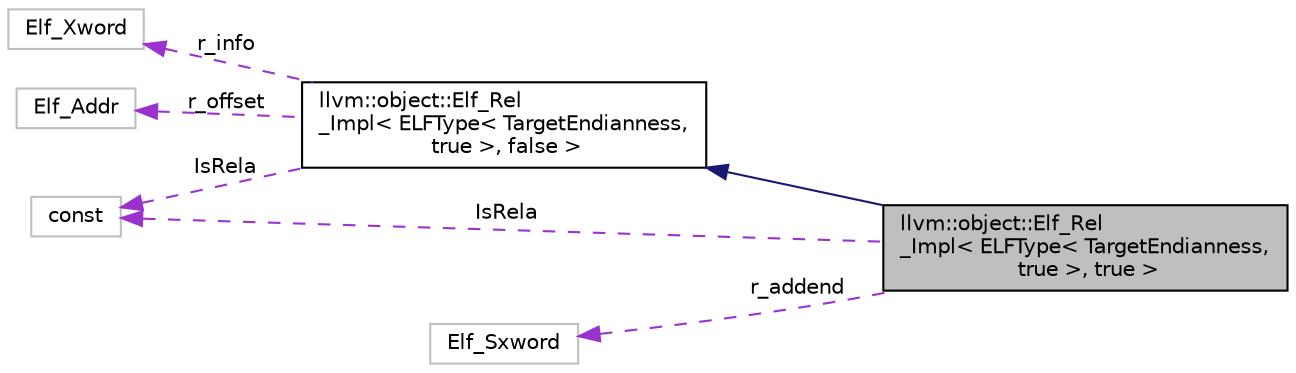 digraph "llvm::object::Elf_Rel_Impl&lt; ELFType&lt; TargetEndianness, true &gt;, true &gt;"
{
 // LATEX_PDF_SIZE
  bgcolor="transparent";
  edge [fontname="Helvetica",fontsize="10",labelfontname="Helvetica",labelfontsize="10"];
  node [fontname="Helvetica",fontsize="10",shape=record];
  rankdir="LR";
  Node1 [label="llvm::object::Elf_Rel\l_Impl\< ELFType\< TargetEndianness,\l true \>, true \>",height=0.2,width=0.4,color="black", fillcolor="grey75", style="filled", fontcolor="black",tooltip=" "];
  Node2 -> Node1 [dir="back",color="midnightblue",fontsize="10",style="solid",fontname="Helvetica"];
  Node2 [label="llvm::object::Elf_Rel\l_Impl\< ELFType\< TargetEndianness,\l true \>, false \>",height=0.2,width=0.4,color="black",URL="$structllvm_1_1object_1_1Elf__Rel__Impl_3_01ELFType_3_01TargetEndianness_00_01true_01_4_00_01false_01_4.html",tooltip=" "];
  Node3 -> Node2 [dir="back",color="darkorchid3",fontsize="10",style="dashed",label=" r_info" ,fontname="Helvetica"];
  Node3 [label="Elf_Xword",height=0.2,width=0.4,color="grey75",tooltip=" "];
  Node4 -> Node2 [dir="back",color="darkorchid3",fontsize="10",style="dashed",label=" r_offset" ,fontname="Helvetica"];
  Node4 [label="Elf_Addr",height=0.2,width=0.4,color="grey75",tooltip=" "];
  Node5 -> Node2 [dir="back",color="darkorchid3",fontsize="10",style="dashed",label=" IsRela" ,fontname="Helvetica"];
  Node5 [label="const",height=0.2,width=0.4,color="grey75",tooltip=" "];
  Node6 -> Node1 [dir="back",color="darkorchid3",fontsize="10",style="dashed",label=" r_addend" ,fontname="Helvetica"];
  Node6 [label="Elf_Sxword",height=0.2,width=0.4,color="grey75",tooltip=" "];
  Node5 -> Node1 [dir="back",color="darkorchid3",fontsize="10",style="dashed",label=" IsRela" ,fontname="Helvetica"];
}
